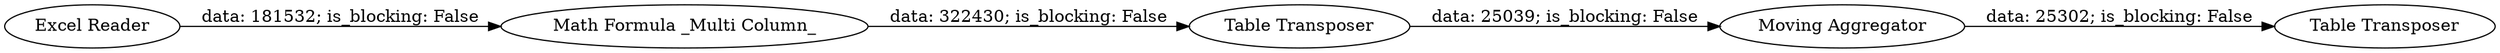 digraph {
	"-9077691055717247156_21" [label="Table Transposer"]
	"-9077691055717247156_1" [label="Excel Reader"]
	"-9077691055717247156_22" [label="Moving Aggregator"]
	"-9077691055717247156_19" [label="Math Formula _Multi Column_"]
	"-9077691055717247156_23" [label="Table Transposer"]
	"-9077691055717247156_1" -> "-9077691055717247156_19" [label="data: 181532; is_blocking: False"]
	"-9077691055717247156_21" -> "-9077691055717247156_22" [label="data: 25039; is_blocking: False"]
	"-9077691055717247156_19" -> "-9077691055717247156_21" [label="data: 322430; is_blocking: False"]
	"-9077691055717247156_22" -> "-9077691055717247156_23" [label="data: 25302; is_blocking: False"]
	rankdir=LR
}
